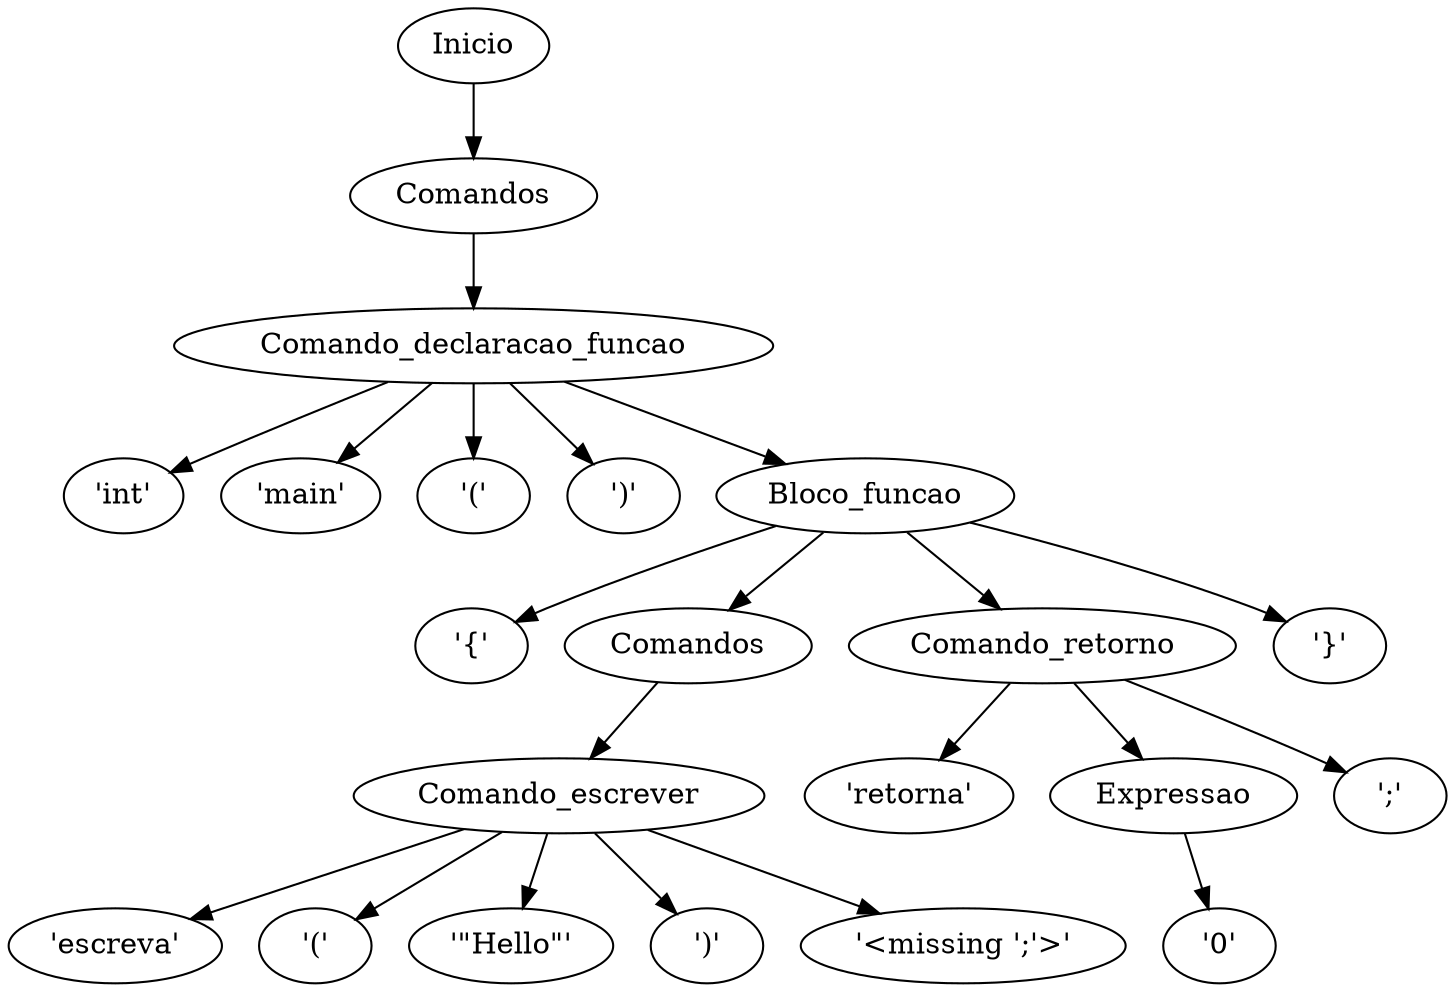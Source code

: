 digraph AST {
n0 [label="Inicio"];
n1 [label="Comandos"];
n2 [label="Comando_declaracao_funcao"];
n3 [label="'int'"];
n2 -> n3;
n4 [label="'main'"];
n2 -> n4;
n5 [label="'('"];
n2 -> n5;
n6 [label="')'"];
n2 -> n6;
n7 [label="Bloco_funcao"];
n8 [label="'{'"];
n7 -> n8;
n9 [label="Comandos"];
n10 [label="Comando_escrever"];
n11 [label="'escreva'"];
n10 -> n11;
n12 [label="'('"];
n10 -> n12;
n13 [label="'\"Hello\"'"];
n10 -> n13;
n14 [label="')'"];
n10 -> n14;
n15 [label="'<missing ';'>'"];
n10 -> n15;
n9 -> n10;
n7 -> n9;
n16 [label="Comando_retorno"];
n17 [label="'retorna'"];
n16 -> n17;
n18 [label="Expressao"];
n19 [label="'0'"];
n18 -> n19;
n16 -> n18;
n20 [label="';'"];
n16 -> n20;
n7 -> n16;
n21 [label="'}'"];
n7 -> n21;
n2 -> n7;
n1 -> n2;
n0 -> n1;
}